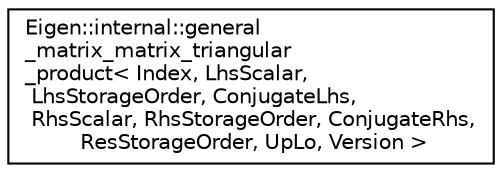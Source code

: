 digraph "Graphical Class Hierarchy"
{
  edge [fontname="Helvetica",fontsize="10",labelfontname="Helvetica",labelfontsize="10"];
  node [fontname="Helvetica",fontsize="10",shape=record];
  rankdir="LR";
  Node1 [label="Eigen::internal::general\l_matrix_matrix_triangular\l_product\< Index, LhsScalar,\l LhsStorageOrder, ConjugateLhs,\l RhsScalar, RhsStorageOrder, ConjugateRhs,\l ResStorageOrder, UpLo, Version \>",height=0.2,width=0.4,color="black", fillcolor="white", style="filled",URL="$struct_eigen_1_1internal_1_1general__matrix__matrix__triangular__product.html"];
}
